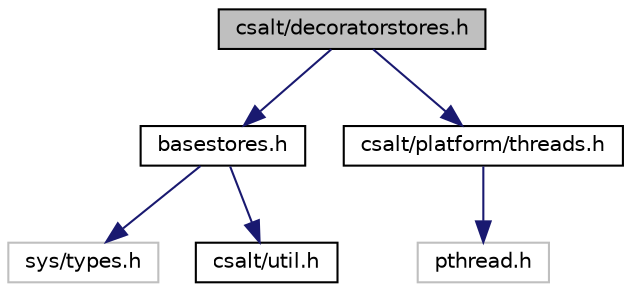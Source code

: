 digraph "csalt/decoratorstores.h"
{
 // LATEX_PDF_SIZE
  edge [fontname="Helvetica",fontsize="10",labelfontname="Helvetica",labelfontsize="10"];
  node [fontname="Helvetica",fontsize="10",shape=record];
  Node1 [label="csalt/decoratorstores.h",height=0.2,width=0.4,color="black", fillcolor="grey75", style="filled", fontcolor="black",tooltip="This file is responsible for providing decorator functions around csalt_stores."];
  Node1 -> Node2 [color="midnightblue",fontsize="10",style="solid",fontname="Helvetica"];
  Node2 [label="basestores.h",height=0.2,width=0.4,color="black", fillcolor="white", style="filled",URL="$basestores_8h.html",tooltip="This file defines interfaces for anything which data can be written to or read from."];
  Node2 -> Node3 [color="midnightblue",fontsize="10",style="solid",fontname="Helvetica"];
  Node3 [label="sys/types.h",height=0.2,width=0.4,color="grey75", fillcolor="white", style="filled",tooltip=" "];
  Node2 -> Node4 [color="midnightblue",fontsize="10",style="solid",fontname="Helvetica"];
  Node4 [label="csalt/util.h",height=0.2,width=0.4,color="black", fillcolor="white", style="filled",URL="$util_8h.html",tooltip=" "];
  Node1 -> Node5 [color="midnightblue",fontsize="10",style="solid",fontname="Helvetica"];
  Node5 [label="csalt/platform/threads.h",height=0.2,width=0.4,color="black", fillcolor="white", style="filled",URL="$threads_8h_source.html",tooltip=" "];
  Node5 -> Node6 [color="midnightblue",fontsize="10",style="solid",fontname="Helvetica"];
  Node6 [label="pthread.h",height=0.2,width=0.4,color="grey75", fillcolor="white", style="filled",tooltip=" "];
}

